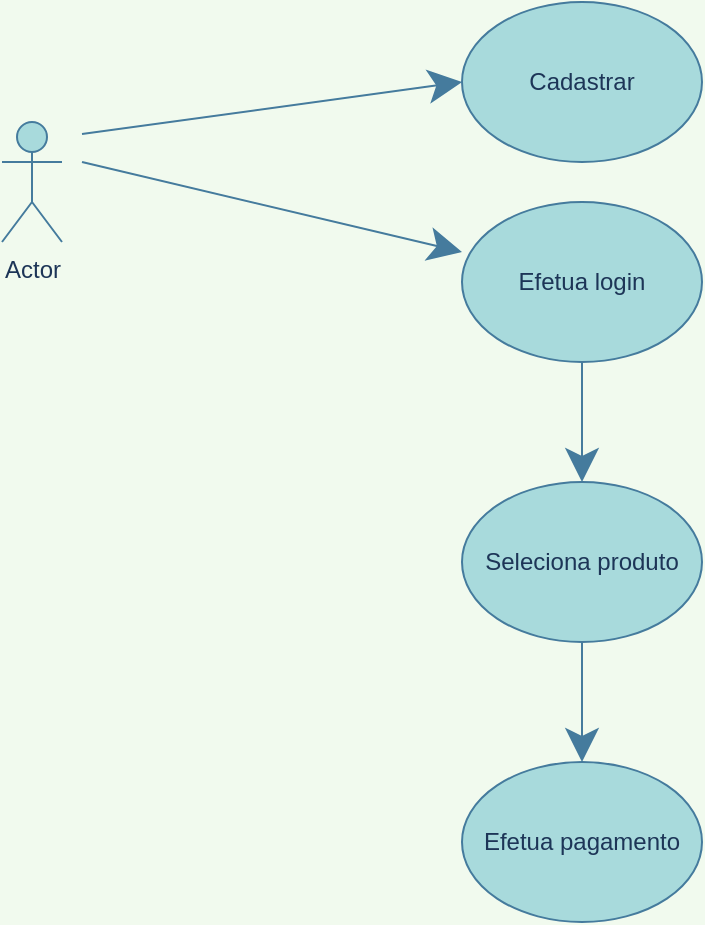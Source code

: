 <mxfile version="15.3.5" type="device"><diagram id="aBl70LC5Ed3YpitCelGL" name="Page-1"><mxGraphModel dx="1185" dy="628" grid="1" gridSize="10" guides="1" tooltips="1" connect="1" arrows="1" fold="1" page="1" pageScale="1" pageWidth="827" pageHeight="1169" background="#F1FAEE" math="0" shadow="0"><root><mxCell id="0"/><mxCell id="1" parent="0"/><mxCell id="LORlqSMaI1ZKRYygqgll-2" value="Cadastrar&lt;br&gt;" style="ellipse;whiteSpace=wrap;html=1;hachureGap=4;pointerEvents=0;fillColor=#A8DADC;strokeColor=#457B9D;fontColor=#1D3557;" vertex="1" parent="1"><mxGeometry x="280" y="40" width="120" height="80" as="geometry"/></mxCell><mxCell id="LORlqSMaI1ZKRYygqgll-3" value="" style="endArrow=classic;html=1;startSize=14;endSize=14;sourcePerimeterSpacing=8;targetPerimeterSpacing=8;labelBackgroundColor=#F1FAEE;strokeColor=#457B9D;fontColor=#1D3557;" edge="1" parent="1"><mxGeometry width="50" height="50" relative="1" as="geometry"><mxPoint x="90" y="106" as="sourcePoint"/><mxPoint x="280" y="80" as="targetPoint"/></mxGeometry></mxCell><mxCell id="LORlqSMaI1ZKRYygqgll-4" value="Efetua login&lt;br&gt;" style="ellipse;whiteSpace=wrap;html=1;hachureGap=4;pointerEvents=0;fillColor=#A8DADC;strokeColor=#457B9D;fontColor=#1D3557;" vertex="1" parent="1"><mxGeometry x="280" y="140" width="120" height="80" as="geometry"/></mxCell><mxCell id="LORlqSMaI1ZKRYygqgll-5" value="Actor" style="shape=umlActor;verticalLabelPosition=bottom;verticalAlign=top;html=1;outlineConnect=0;hachureGap=4;pointerEvents=0;fillColor=#A8DADC;strokeColor=#457B9D;fontColor=#1D3557;" vertex="1" parent="1"><mxGeometry x="50" y="100" width="30" height="60" as="geometry"/></mxCell><mxCell id="LORlqSMaI1ZKRYygqgll-8" value="" style="endArrow=classic;html=1;startSize=14;endSize=14;sourcePerimeterSpacing=8;targetPerimeterSpacing=8;labelBackgroundColor=#F1FAEE;strokeColor=#457B9D;fontColor=#1D3557;" edge="1" parent="1"><mxGeometry width="50" height="50" relative="1" as="geometry"><mxPoint x="90" y="120" as="sourcePoint"/><mxPoint x="280" y="165" as="targetPoint"/></mxGeometry></mxCell><mxCell id="LORlqSMaI1ZKRYygqgll-9" value="Seleciona produto&lt;br&gt;" style="ellipse;whiteSpace=wrap;html=1;hachureGap=4;pointerEvents=0;fillColor=#A8DADC;strokeColor=#457B9D;fontColor=#1D3557;" vertex="1" parent="1"><mxGeometry x="280" y="280" width="120" height="80" as="geometry"/></mxCell><mxCell id="LORlqSMaI1ZKRYygqgll-10" value="" style="endArrow=classic;html=1;startSize=14;endSize=14;sourcePerimeterSpacing=8;targetPerimeterSpacing=8;labelBackgroundColor=#F1FAEE;strokeColor=#457B9D;fontColor=#1D3557;exitX=0.5;exitY=1;exitDx=0;exitDy=0;entryX=0.5;entryY=0;entryDx=0;entryDy=0;" edge="1" parent="1" source="LORlqSMaI1ZKRYygqgll-4" target="LORlqSMaI1ZKRYygqgll-9"><mxGeometry width="50" height="50" relative="1" as="geometry"><mxPoint x="550" y="240" as="sourcePoint"/><mxPoint x="430" y="260" as="targetPoint"/><Array as="points"/></mxGeometry></mxCell><mxCell id="LORlqSMaI1ZKRYygqgll-11" value="Efetua pagamento&lt;br&gt;" style="ellipse;whiteSpace=wrap;html=1;hachureGap=4;pointerEvents=0;fillColor=#A8DADC;strokeColor=#457B9D;fontColor=#1D3557;" vertex="1" parent="1"><mxGeometry x="280" y="420" width="120" height="80" as="geometry"/></mxCell><mxCell id="LORlqSMaI1ZKRYygqgll-18" value="" style="endArrow=classic;html=1;fontColor=#1D3557;startSize=14;endSize=14;sourcePerimeterSpacing=8;targetPerimeterSpacing=8;strokeColor=#457B9D;fillColor=#A8DADC;exitX=0.5;exitY=1;exitDx=0;exitDy=0;entryX=0.5;entryY=0;entryDx=0;entryDy=0;" edge="1" parent="1" source="LORlqSMaI1ZKRYygqgll-9" target="LORlqSMaI1ZKRYygqgll-11"><mxGeometry width="50" height="50" relative="1" as="geometry"><mxPoint x="380" y="390" as="sourcePoint"/><mxPoint x="430" y="340" as="targetPoint"/></mxGeometry></mxCell></root></mxGraphModel></diagram></mxfile>